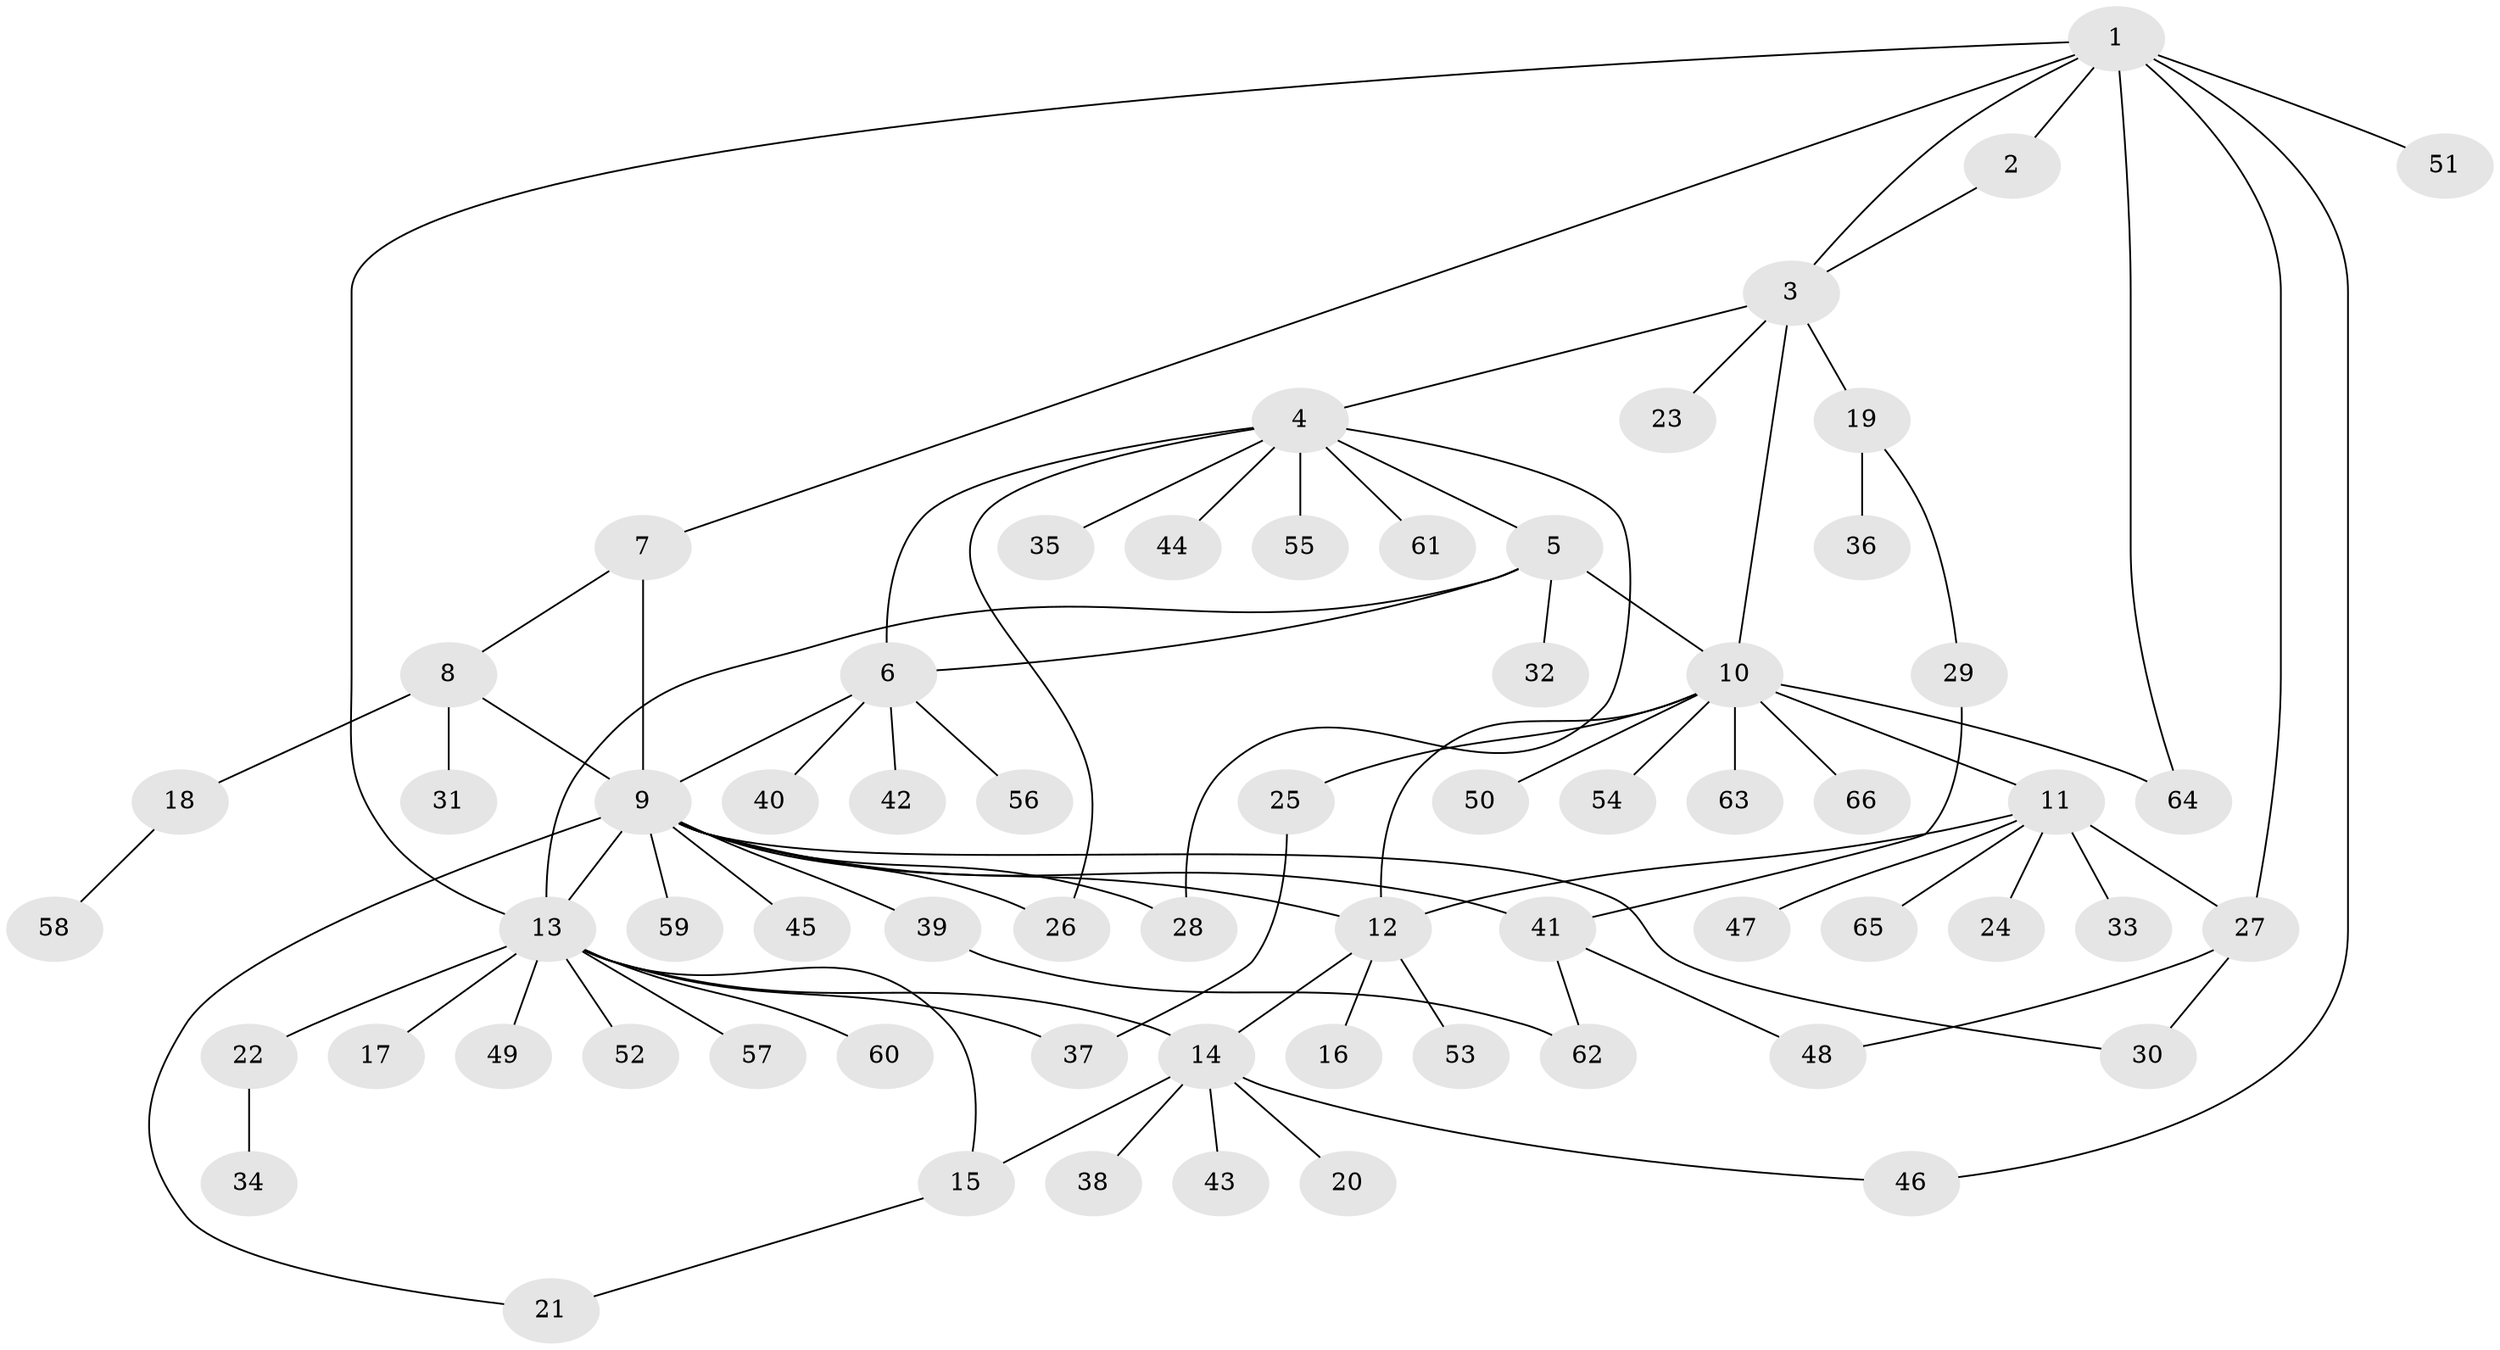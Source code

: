 // coarse degree distribution, {18: 0.018867924528301886, 2: 0.20754716981132076, 5: 0.03773584905660377, 8: 0.018867924528301886, 16: 0.018867924528301886, 4: 0.05660377358490566, 14: 0.018867924528301886, 10: 0.018867924528301886, 3: 0.018867924528301886, 1: 0.5849056603773585}
// Generated by graph-tools (version 1.1) at 2025/52/02/27/25 19:52:18]
// undirected, 66 vertices, 87 edges
graph export_dot {
graph [start="1"]
  node [color=gray90,style=filled];
  1;
  2;
  3;
  4;
  5;
  6;
  7;
  8;
  9;
  10;
  11;
  12;
  13;
  14;
  15;
  16;
  17;
  18;
  19;
  20;
  21;
  22;
  23;
  24;
  25;
  26;
  27;
  28;
  29;
  30;
  31;
  32;
  33;
  34;
  35;
  36;
  37;
  38;
  39;
  40;
  41;
  42;
  43;
  44;
  45;
  46;
  47;
  48;
  49;
  50;
  51;
  52;
  53;
  54;
  55;
  56;
  57;
  58;
  59;
  60;
  61;
  62;
  63;
  64;
  65;
  66;
  1 -- 2;
  1 -- 3;
  1 -- 7;
  1 -- 13;
  1 -- 27;
  1 -- 46;
  1 -- 51;
  1 -- 64;
  2 -- 3;
  3 -- 4;
  3 -- 10;
  3 -- 19;
  3 -- 23;
  4 -- 5;
  4 -- 6;
  4 -- 26;
  4 -- 28;
  4 -- 35;
  4 -- 44;
  4 -- 55;
  4 -- 61;
  5 -- 6;
  5 -- 10;
  5 -- 13;
  5 -- 32;
  6 -- 9;
  6 -- 40;
  6 -- 42;
  6 -- 56;
  7 -- 8;
  7 -- 9;
  8 -- 9;
  8 -- 18;
  8 -- 31;
  9 -- 12;
  9 -- 13;
  9 -- 21;
  9 -- 26;
  9 -- 28;
  9 -- 30;
  9 -- 39;
  9 -- 41;
  9 -- 45;
  9 -- 59;
  10 -- 11;
  10 -- 12;
  10 -- 25;
  10 -- 50;
  10 -- 54;
  10 -- 63;
  10 -- 64;
  10 -- 66;
  11 -- 12;
  11 -- 24;
  11 -- 27;
  11 -- 33;
  11 -- 47;
  11 -- 65;
  12 -- 14;
  12 -- 16;
  12 -- 53;
  13 -- 14;
  13 -- 15;
  13 -- 17;
  13 -- 22;
  13 -- 37;
  13 -- 49;
  13 -- 52;
  13 -- 57;
  13 -- 60;
  14 -- 15;
  14 -- 20;
  14 -- 38;
  14 -- 43;
  14 -- 46;
  15 -- 21;
  18 -- 58;
  19 -- 29;
  19 -- 36;
  22 -- 34;
  25 -- 37;
  27 -- 30;
  27 -- 48;
  29 -- 41;
  39 -- 62;
  41 -- 48;
  41 -- 62;
}
